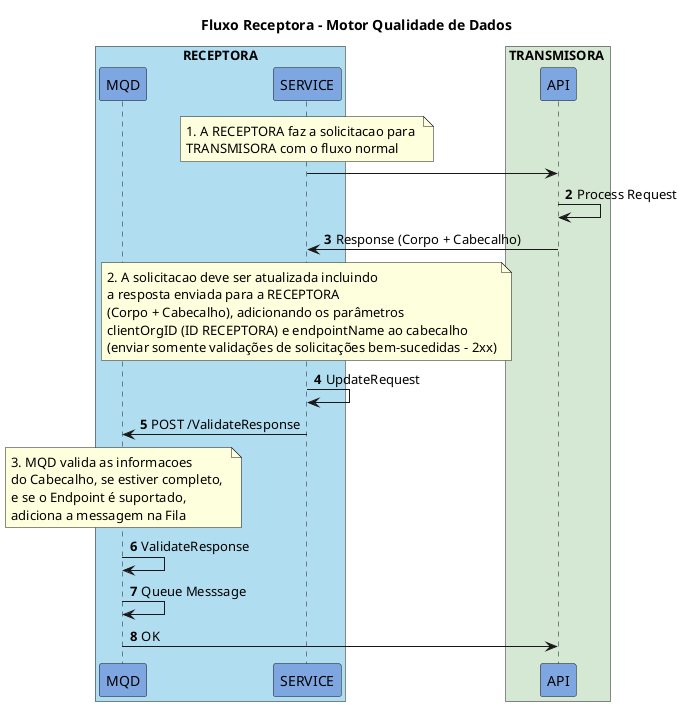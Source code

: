 @startuml
title Fluxo Receptora - Motor Qualidade de Dados

box "RECEPTORA" #B1DDF0
  participant MQD #7EA6E0
  participant SERVICE #7EA6E0
end box

box TRANSMISORA #D5E8D4
  participant API #7EA6E0
end box

note over SERVICE 
   1. A RECEPTORA faz a solicitacao para 
   TRANSMISORA com o fluxo normal
end note

SERVICE -> API
autonumber 2
API -> API: Process Request
API -> SERVICE: Response (Corpo + Cabecalho)
  note over SERVICE 
     2. A solicitacao deve ser atualizada incluindo 
     a resposta enviada para a RECEPTORA
     (Corpo + Cabecalho), adicionando os parâmetros 
     clientOrgID (ID RECEPTORA) e endpointName ao cabecalho 
     (enviar somente validações de solicitações bem-sucedidas - 2xx)
  end note
SERVICE -> SERVICE : UpdateRequest

SERVICE -> MQD: POST /ValidateResponse
note over MQD
  3. MQD valida as informacoes 
  do Cabecalho, se estiver completo, 
  e se o Endpoint é suportado,
  adiciona a messagem na Fila
end note
MQD -> MQD : ValidateResponse
MQD -> MQD : Queue Messsage
MQD -> API : OK

@enduml